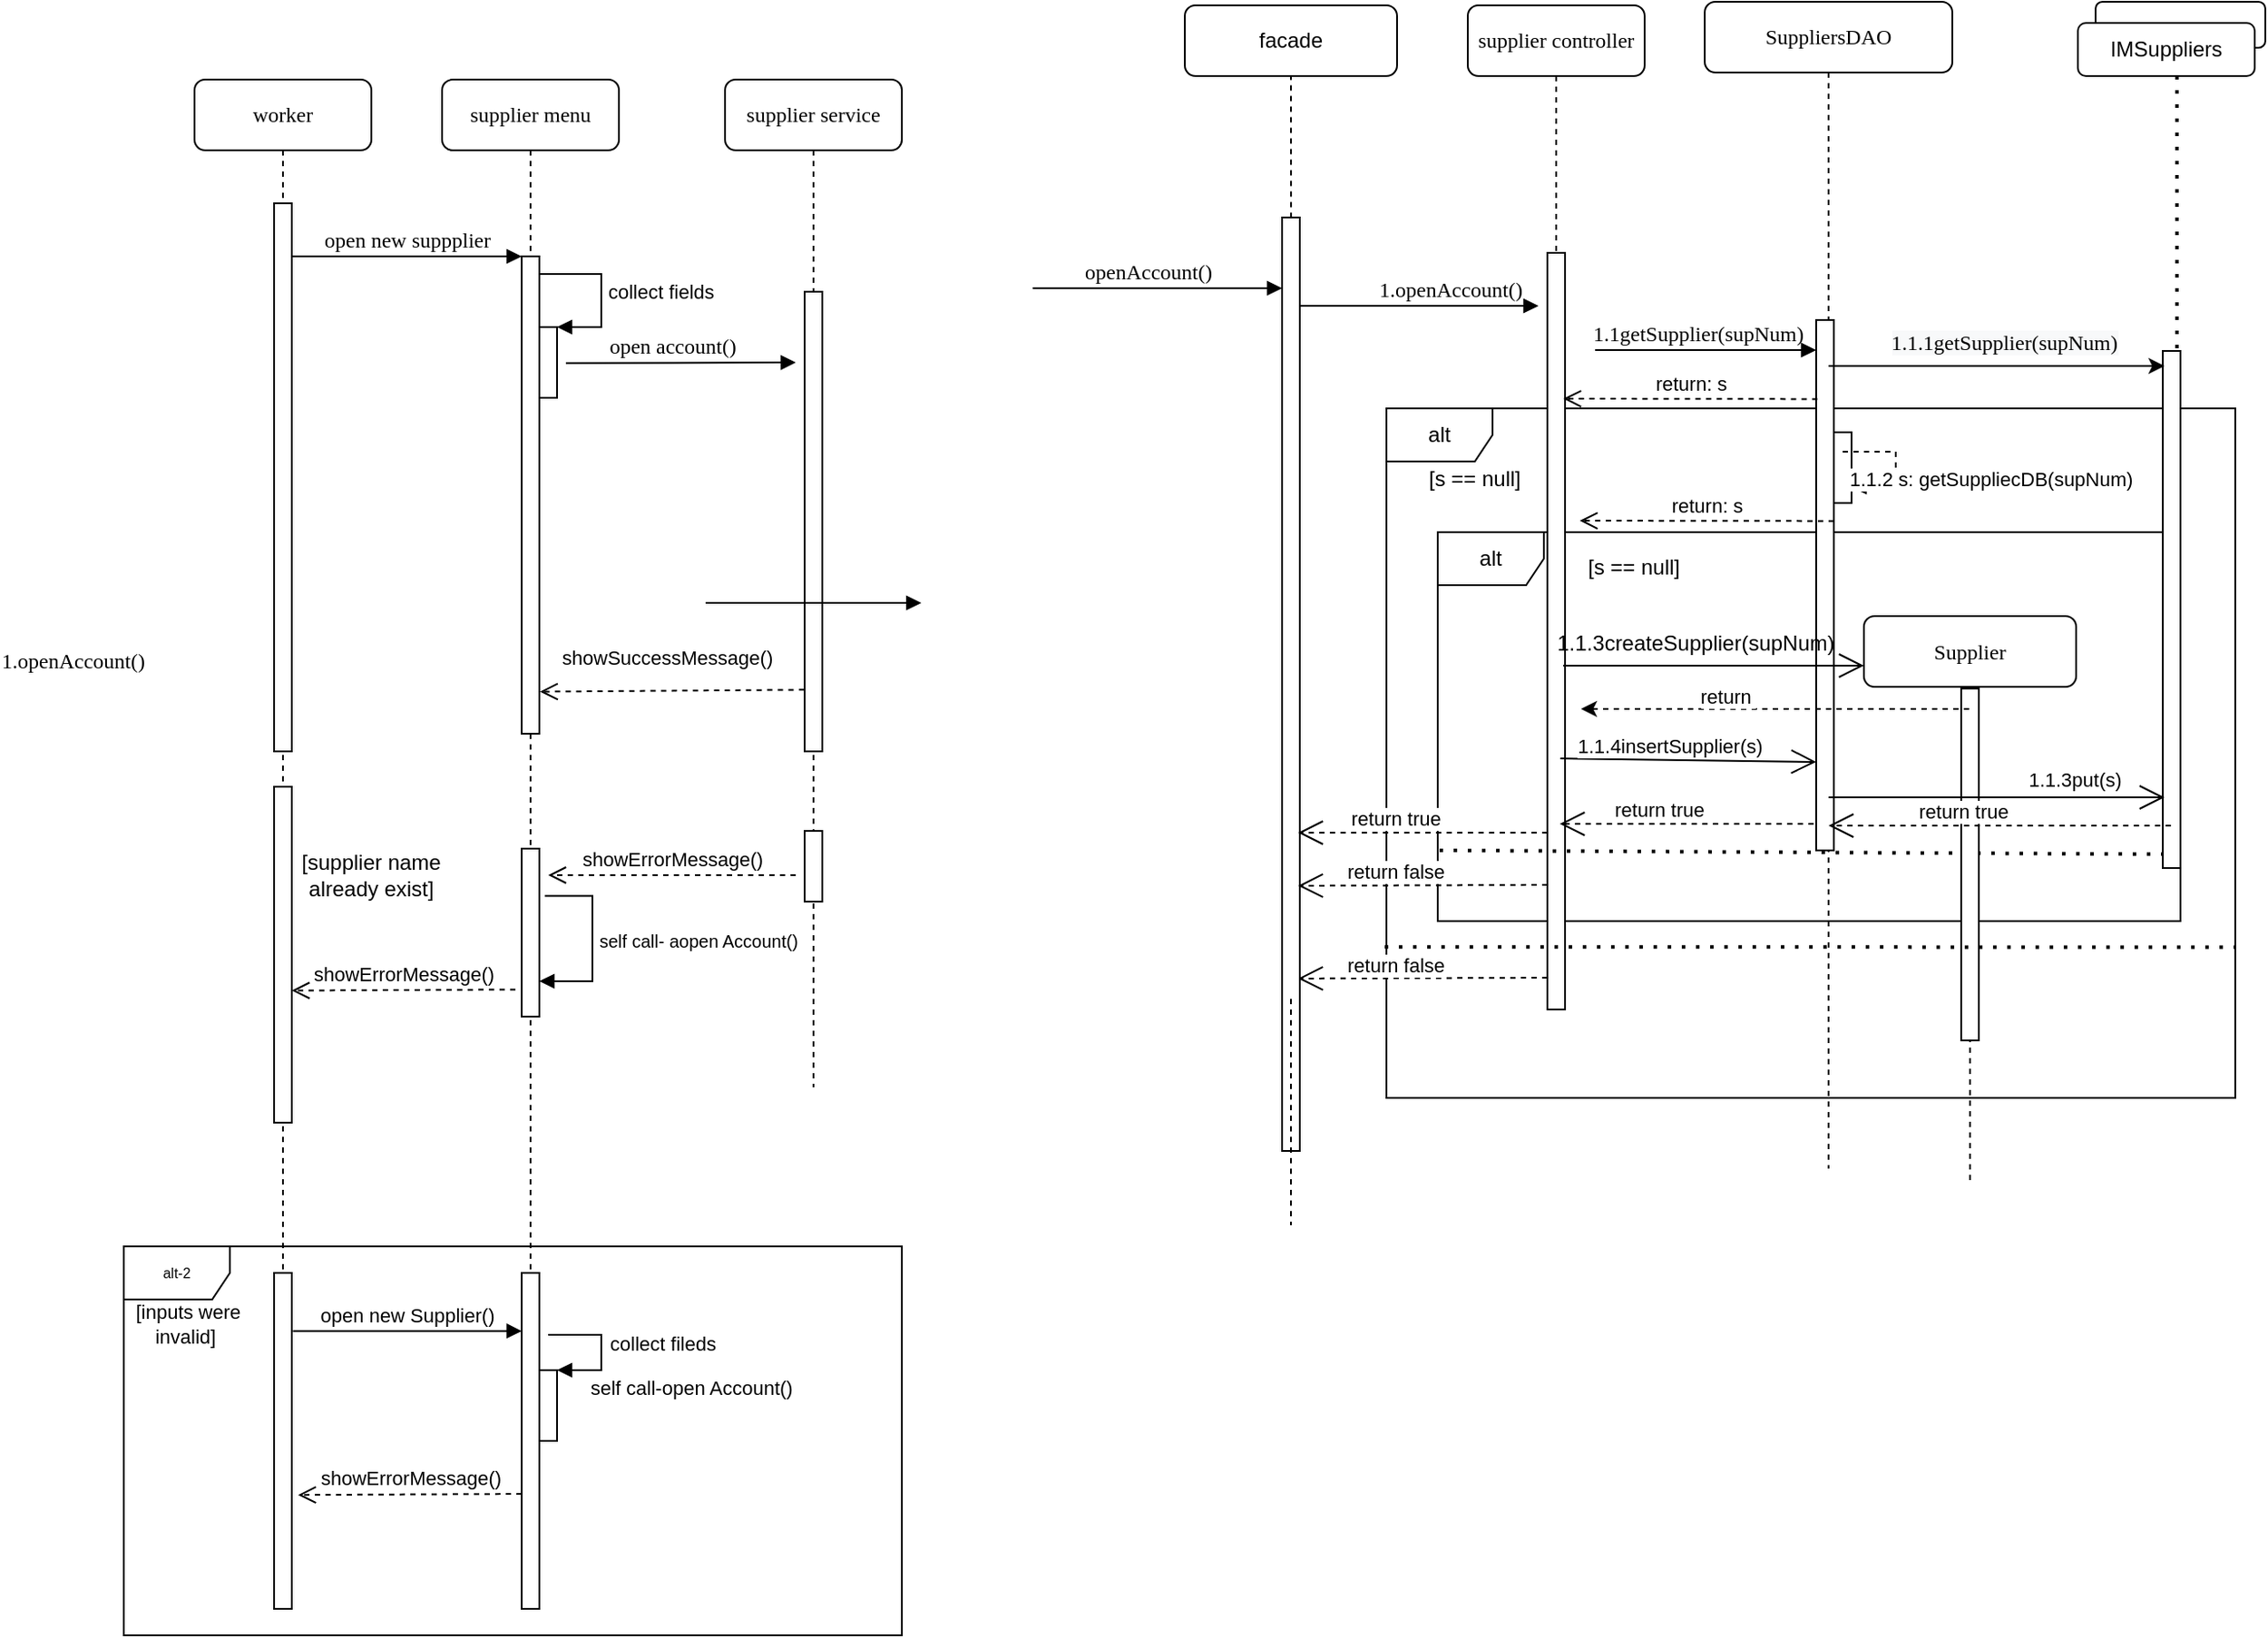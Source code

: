 <mxfile version="18.0.1" type="device" pages="2"><diagram name="Page-1" id="13e1069c-82ec-6db2-03f1-153e76fe0fe0"><mxGraphModel dx="2321" dy="754" grid="1" gridSize="10" guides="1" tooltips="1" connect="1" arrows="1" fold="1" page="1" pageScale="1" pageWidth="1100" pageHeight="850" background="none" math="0" shadow="0"><root><mxCell id="0"/><mxCell id="1" parent="0"/><mxCell id="_qRitkPvZZlxAyNF8IaX-2" value="alt" style="shape=umlFrame;whiteSpace=wrap;html=1;" vertex="1" parent="1"><mxGeometry x="220" y="280" width="480" height="390" as="geometry"/></mxCell><mxCell id="qiJSYdAQmhWg0Jd5__hP-11" value="alt" style="shape=umlFrame;whiteSpace=wrap;html=1;" parent="1" vertex="1"><mxGeometry x="249" y="350" width="420" height="220" as="geometry"/></mxCell><mxCell id="CHIJ8RfYEgS4CpfSAj5r-3" value="" style="rounded=1;whiteSpace=wrap;html=1;" vertex="1" parent="1"><mxGeometry x="621" y="50" width="96" height="26" as="geometry"/></mxCell><mxCell id="qiJSYdAQmhWg0Jd5__hP-17" value="[supplier name already exist]" style="text;html=1;strokeColor=none;fillColor=none;align=center;verticalAlign=middle;whiteSpace=wrap;rounded=0;" parent="1" vertex="1"><mxGeometry x="-414" y="529" width="120" height="30" as="geometry"/></mxCell><mxCell id="qiJSYdAQmhWg0Jd5__hP-26" value="alt-2" style="shape=umlFrame;whiteSpace=wrap;html=1;fontSize=8;" parent="1" vertex="1"><mxGeometry x="-494" y="754" width="440" height="220" as="geometry"/></mxCell><mxCell id="7baba1c4bc27f4b0-4" value="supplier controller" style="shape=umlLifeline;perimeter=lifelinePerimeter;whiteSpace=wrap;html=1;container=1;collapsible=0;recursiveResize=0;outlineConnect=0;rounded=1;shadow=0;comic=0;labelBackgroundColor=none;strokeWidth=1;fontFamily=Verdana;fontSize=12;align=center;" parent="1" vertex="1"><mxGeometry x="266" y="52" width="100" height="550" as="geometry"/></mxCell><mxCell id="_qRitkPvZZlxAyNF8IaX-51" value="" style="endArrow=open;endFill=1;endSize=12;html=1;rounded=0;dashed=1;exitX=0.46;exitY=0.918;exitDx=0;exitDy=0;exitPerimeter=0;" edge="1" parent="7baba1c4bc27f4b0-4"><mxGeometry width="160" relative="1" as="geometry"><mxPoint x="45" y="550.005" as="sourcePoint"/><mxPoint x="-96" y="550.49" as="targetPoint"/></mxGeometry></mxCell><mxCell id="_qRitkPvZZlxAyNF8IaX-52" value="return false" style="edgeLabel;html=1;align=center;verticalAlign=middle;resizable=0;points=[];" vertex="1" connectable="0" parent="_qRitkPvZZlxAyNF8IaX-51"><mxGeometry x="0.217" y="-8" relative="1" as="geometry"><mxPoint as="offset"/></mxGeometry></mxCell><mxCell id="7baba1c4bc27f4b0-16" value="" style="html=1;points=[];perimeter=orthogonalPerimeter;rounded=0;shadow=0;comic=0;labelBackgroundColor=none;strokeWidth=1;fontFamily=Verdana;fontSize=12;align=center;" parent="1" vertex="1"><mxGeometry x="311" y="192" width="10" height="428" as="geometry"/></mxCell><mxCell id="7baba1c4bc27f4b0-2" value="supplier menu" style="shape=umlLifeline;perimeter=lifelinePerimeter;whiteSpace=wrap;html=1;container=1;collapsible=0;recursiveResize=0;outlineConnect=0;rounded=1;shadow=0;comic=0;labelBackgroundColor=none;strokeWidth=1;fontFamily=Verdana;fontSize=12;align=center;" parent="1" vertex="1"><mxGeometry x="-314" y="94" width="100" height="790" as="geometry"/></mxCell><mxCell id="7baba1c4bc27f4b0-10" value="" style="html=1;points=[];perimeter=orthogonalPerimeter;rounded=0;shadow=0;comic=0;labelBackgroundColor=none;strokeWidth=1;fontFamily=Verdana;fontSize=12;align=center;" parent="7baba1c4bc27f4b0-2" vertex="1"><mxGeometry x="45" y="100" width="10" height="270" as="geometry"/></mxCell><mxCell id="qiJSYdAQmhWg0Jd5__hP-2" value="" style="html=1;points=[];perimeter=orthogonalPerimeter;" parent="7baba1c4bc27f4b0-2" vertex="1"><mxGeometry x="55" y="140" width="10" height="40" as="geometry"/></mxCell><mxCell id="qiJSYdAQmhWg0Jd5__hP-3" value="collect fields" style="edgeStyle=orthogonalEdgeStyle;html=1;align=left;spacingLeft=2;endArrow=block;rounded=0;entryX=1;entryY=0;" parent="7baba1c4bc27f4b0-2" source="7baba1c4bc27f4b0-10" target="qiJSYdAQmhWg0Jd5__hP-2" edge="1"><mxGeometry relative="1" as="geometry"><mxPoint x="60" y="120" as="sourcePoint"/><Array as="points"><mxPoint x="90" y="110"/><mxPoint x="90" y="140"/></Array></mxGeometry></mxCell><mxCell id="qiJSYdAQmhWg0Jd5__hP-21" value="" style="html=1;points=[];perimeter=orthogonalPerimeter;rounded=0;shadow=0;comic=0;labelBackgroundColor=none;strokeWidth=1;fontFamily=Verdana;fontSize=12;align=center;" parent="7baba1c4bc27f4b0-2" vertex="1"><mxGeometry x="45" y="435" width="10" height="95" as="geometry"/></mxCell><mxCell id="qiJSYdAQmhWg0Jd5__hP-23" value="&lt;font style=&quot;font-size: 10px;&quot;&gt;self call- aopen Account()&lt;/font&gt;" style="edgeStyle=orthogonalEdgeStyle;html=1;align=left;spacingLeft=2;endArrow=block;rounded=0;exitX=1.311;exitY=0.281;exitDx=0;exitDy=0;exitPerimeter=0;" parent="7baba1c4bc27f4b0-2" source="qiJSYdAQmhWg0Jd5__hP-21" target="qiJSYdAQmhWg0Jd5__hP-21" edge="1"><mxGeometry relative="1" as="geometry"><mxPoint x="55" y="480" as="sourcePoint"/><Array as="points"><mxPoint x="85" y="462"/><mxPoint x="85" y="510"/></Array><mxPoint x="70" y="530" as="targetPoint"/></mxGeometry></mxCell><mxCell id="qiJSYdAQmhWg0Jd5__hP-33" value="" style="html=1;points=[];perimeter=orthogonalPerimeter;fontSize=11;" parent="7baba1c4bc27f4b0-2" vertex="1"><mxGeometry x="55" y="730" width="10" height="40" as="geometry"/></mxCell><mxCell id="qiJSYdAQmhWg0Jd5__hP-34" value="self call-open Account()" style="edgeStyle=orthogonalEdgeStyle;html=1;align=left;spacingLeft=2;endArrow=block;rounded=0;entryX=1;entryY=0;fontSize=11;" parent="7baba1c4bc27f4b0-2" target="qiJSYdAQmhWg0Jd5__hP-33" edge="1"><mxGeometry x="0.601" y="10" relative="1" as="geometry"><mxPoint x="60" y="710" as="sourcePoint"/><Array as="points"><mxPoint x="90" y="710"/></Array><mxPoint as="offset"/></mxGeometry></mxCell><mxCell id="qiJSYdAQmhWg0Jd5__hP-42" value="showErrorMessage()" style="html=1;verticalAlign=bottom;endArrow=open;dashed=1;endSize=8;rounded=0;fontSize=11;entryX=1.356;entryY=0.661;entryDx=0;entryDy=0;entryPerimeter=0;" parent="7baba1c4bc27f4b0-2" target="qiJSYdAQmhWg0Jd5__hP-28" edge="1"><mxGeometry relative="1" as="geometry"><mxPoint x="45" y="800" as="sourcePoint"/><mxPoint x="-35" y="800" as="targetPoint"/></mxGeometry></mxCell><mxCell id="7baba1c4bc27f4b0-3" value="supplier service" style="shape=umlLifeline;perimeter=lifelinePerimeter;whiteSpace=wrap;html=1;container=1;collapsible=0;recursiveResize=0;outlineConnect=0;rounded=1;shadow=0;comic=0;labelBackgroundColor=none;strokeWidth=1;fontFamily=Verdana;fontSize=12;align=center;" parent="1" vertex="1"><mxGeometry x="-154" y="94" width="100" height="570" as="geometry"/></mxCell><mxCell id="7baba1c4bc27f4b0-13" value="" style="html=1;points=[];perimeter=orthogonalPerimeter;rounded=0;shadow=0;comic=0;labelBackgroundColor=none;strokeWidth=1;fontFamily=Verdana;fontSize=12;align=center;" parent="7baba1c4bc27f4b0-3" vertex="1"><mxGeometry x="45" y="120" width="10" height="260" as="geometry"/></mxCell><mxCell id="qiJSYdAQmhWg0Jd5__hP-14" value="" style="html=1;points=[];perimeter=orthogonalPerimeter;rounded=0;shadow=0;comic=0;labelBackgroundColor=none;strokeWidth=1;fontFamily=Verdana;fontSize=12;align=center;" parent="7baba1c4bc27f4b0-3" vertex="1"><mxGeometry x="45" y="425" width="10" height="40" as="geometry"/></mxCell><mxCell id="qiJSYdAQmhWg0Jd5__hP-20" value="showErrorMessage()" style="html=1;verticalAlign=bottom;endArrow=open;dashed=1;endSize=8;rounded=0;" parent="7baba1c4bc27f4b0-3" edge="1"><mxGeometry relative="1" as="geometry"><mxPoint x="40" y="450" as="sourcePoint"/><mxPoint x="-100" y="450" as="targetPoint"/></mxGeometry></mxCell><mxCell id="_qRitkPvZZlxAyNF8IaX-13" value="1.openAccount()" style="html=1;verticalAlign=bottom;endArrow=block;labelBackgroundColor=none;fontFamily=Verdana;fontSize=12;edgeStyle=elbowEdgeStyle;elbow=vertical;" edge="1" parent="7baba1c4bc27f4b0-3"><mxGeometry x="-1" y="-360" relative="1" as="geometry"><mxPoint x="-11" y="296" as="sourcePoint"/><mxPoint x="111" y="296" as="targetPoint"/><mxPoint x="-358" y="-318" as="offset"/><Array as="points"><mxPoint x="-11" y="296"/></Array></mxGeometry></mxCell><mxCell id="7baba1c4bc27f4b0-5" value="SuppliersDAO" style="shape=umlLifeline;perimeter=lifelinePerimeter;whiteSpace=wrap;html=1;container=1;collapsible=0;recursiveResize=0;outlineConnect=0;rounded=1;shadow=0;comic=0;labelBackgroundColor=none;strokeWidth=1;fontFamily=Verdana;fontSize=12;align=center;" parent="1" vertex="1"><mxGeometry x="400" y="50" width="140" height="660" as="geometry"/></mxCell><mxCell id="7baba1c4bc27f4b0-19" value="" style="html=1;points=[];perimeter=orthogonalPerimeter;rounded=0;shadow=0;comic=0;labelBackgroundColor=none;strokeWidth=1;fontFamily=Verdana;fontSize=12;align=center;" parent="7baba1c4bc27f4b0-5" vertex="1"><mxGeometry x="63" y="180" width="10" height="300" as="geometry"/></mxCell><mxCell id="_qRitkPvZZlxAyNF8IaX-4" value="return: s" style="html=1;verticalAlign=bottom;endArrow=open;dashed=1;endSize=8;rounded=0;exitX=0.071;exitY=0.174;exitDx=0;exitDy=0;exitPerimeter=0;" edge="1" parent="7baba1c4bc27f4b0-5"><mxGeometry relative="1" as="geometry"><mxPoint x="63.71" y="224.715" as="sourcePoint"/><mxPoint x="-80" y="224.5" as="targetPoint"/></mxGeometry></mxCell><mxCell id="qiJSYdAQmhWg0Jd5__hP-10" value="1.1getSupplier(supNum)" style="html=1;verticalAlign=bottom;endArrow=block;labelBackgroundColor=none;fontFamily=Verdana;fontSize=12;edgeStyle=elbowEdgeStyle;elbow=vertical;" parent="7baba1c4bc27f4b0-5" edge="1"><mxGeometry x="-0.079" relative="1" as="geometry"><mxPoint x="-62" y="197" as="sourcePoint"/><mxPoint x="63" y="196.63" as="targetPoint"/><mxPoint as="offset"/></mxGeometry></mxCell><mxCell id="_qRitkPvZZlxAyNF8IaX-7" value="[s == null]" style="text;html=1;strokeColor=none;fillColor=none;align=center;verticalAlign=middle;whiteSpace=wrap;rounded=0;" vertex="1" parent="7baba1c4bc27f4b0-5"><mxGeometry x="-160" y="254.5" width="60" height="30" as="geometry"/></mxCell><mxCell id="_qRitkPvZZlxAyNF8IaX-32" value="" style="html=1;points=[];perimeter=orthogonalPerimeter;" vertex="1" parent="7baba1c4bc27f4b0-5"><mxGeometry x="73" y="243.5" width="10" height="40" as="geometry"/></mxCell><mxCell id="_qRitkPvZZlxAyNF8IaX-33" value="1.1.2 s: getSuppliecDB(supNum)" style="edgeStyle=orthogonalEdgeStyle;html=1;align=left;spacingLeft=2;endArrow=block;rounded=0;entryX=1;entryY=0;dashed=1;" edge="1" parent="7baba1c4bc27f4b0-5"><mxGeometry x="1" y="-7" relative="1" as="geometry"><mxPoint x="78" y="254.5" as="sourcePoint"/><Array as="points"><mxPoint x="108" y="254.5"/></Array><mxPoint x="83" y="274.5" as="targetPoint"/><mxPoint x="-5" y="2" as="offset"/></mxGeometry></mxCell><mxCell id="_qRitkPvZZlxAyNF8IaX-36" value="return: s" style="html=1;verticalAlign=bottom;endArrow=open;dashed=1;endSize=8;rounded=0;exitX=0.071;exitY=0.174;exitDx=0;exitDy=0;exitPerimeter=0;" edge="1" parent="7baba1c4bc27f4b0-5"><mxGeometry relative="1" as="geometry"><mxPoint x="73.0" y="293.715" as="sourcePoint"/><mxPoint x="-70.71" y="293.5" as="targetPoint"/></mxGeometry></mxCell><mxCell id="7baba1c4bc27f4b0-8" value="worker" style="shape=umlLifeline;perimeter=lifelinePerimeter;whiteSpace=wrap;html=1;container=1;collapsible=0;recursiveResize=0;outlineConnect=0;rounded=1;shadow=0;comic=0;labelBackgroundColor=none;strokeWidth=1;fontFamily=Verdana;fontSize=12;align=center;" parent="1" vertex="1"><mxGeometry x="-454" y="94" width="100" height="790" as="geometry"/></mxCell><mxCell id="7baba1c4bc27f4b0-9" value="" style="html=1;points=[];perimeter=orthogonalPerimeter;rounded=0;shadow=0;comic=0;labelBackgroundColor=none;strokeWidth=1;fontFamily=Verdana;fontSize=12;align=center;" parent="7baba1c4bc27f4b0-8" vertex="1"><mxGeometry x="45" y="70" width="10" height="310" as="geometry"/></mxCell><mxCell id="qiJSYdAQmhWg0Jd5__hP-27" value="" style="html=1;points=[];perimeter=orthogonalPerimeter;rounded=0;shadow=0;comic=0;labelBackgroundColor=none;strokeWidth=1;fontFamily=Verdana;fontSize=12;align=center;" parent="7baba1c4bc27f4b0-8" vertex="1"><mxGeometry x="45" y="400" width="10" height="190" as="geometry"/></mxCell><mxCell id="qiJSYdAQmhWg0Jd5__hP-45" value="showErrorMessage()" style="html=1;verticalAlign=bottom;endArrow=open;dashed=1;endSize=8;rounded=0;fontSize=11;entryX=1.356;entryY=0.661;entryDx=0;entryDy=0;entryPerimeter=0;" parent="7baba1c4bc27f4b0-8" edge="1"><mxGeometry relative="1" as="geometry"><mxPoint x="181.44" y="514.71" as="sourcePoint"/><mxPoint x="55.0" y="515.3" as="targetPoint"/><Array as="points"/></mxGeometry></mxCell><mxCell id="qiJSYdAQmhWg0Jd5__hP-44" value="[inputs were invalid]&amp;nbsp;" style="text;html=1;strokeColor=none;fillColor=none;align=center;verticalAlign=middle;whiteSpace=wrap;rounded=0;fontSize=11;" parent="7baba1c4bc27f4b0-8" vertex="1"><mxGeometry x="-46" y="694" width="85" height="20" as="geometry"/></mxCell><mxCell id="7baba1c4bc27f4b0-11" value="open new suppplier" style="html=1;verticalAlign=bottom;endArrow=block;entryX=0;entryY=0;labelBackgroundColor=none;fontFamily=Verdana;fontSize=12;edgeStyle=elbowEdgeStyle;elbow=vertical;" parent="1" source="7baba1c4bc27f4b0-9" target="7baba1c4bc27f4b0-10" edge="1"><mxGeometry relative="1" as="geometry"><mxPoint x="-334" y="204" as="sourcePoint"/></mxGeometry></mxCell><mxCell id="qiJSYdAQmhWg0Jd5__hP-5" value="open account()" style="html=1;verticalAlign=bottom;endArrow=block;entryX=0;entryY=0;labelBackgroundColor=none;fontFamily=Verdana;fontSize=12;edgeStyle=elbowEdgeStyle;elbow=vertical;" parent="1" edge="1"><mxGeometry x="-0.079" relative="1" as="geometry"><mxPoint x="-244" y="254.42" as="sourcePoint"/><mxPoint x="-114" y="254.0" as="targetPoint"/><mxPoint as="offset"/></mxGeometry></mxCell><mxCell id="qiJSYdAQmhWg0Jd5__hP-7" value="openAccount()" style="html=1;verticalAlign=bottom;endArrow=block;labelBackgroundColor=none;fontFamily=Verdana;fontSize=12;edgeStyle=elbowEdgeStyle;elbow=vertical;" parent="1" target="3am9RPE8IOmOBwY_hUqz-5" edge="1"><mxGeometry x="-0.079" relative="1" as="geometry"><mxPoint x="20" y="212" as="sourcePoint"/><mxPoint x="151" y="242.08" as="targetPoint"/><mxPoint as="offset"/><Array as="points"><mxPoint x="66" y="212"/><mxPoint x="96" y="228"/></Array></mxGeometry></mxCell><mxCell id="qiJSYdAQmhWg0Jd5__hP-25" value="showSuccessMessage()" style="html=1;verticalAlign=bottom;endArrow=open;dashed=1;endSize=8;rounded=0;entryX=1.033;entryY=0.912;entryDx=0;entryDy=0;entryPerimeter=0;exitX=-0.022;exitY=0.866;exitDx=0;exitDy=0;exitPerimeter=0;" parent="1" source="7baba1c4bc27f4b0-13" target="7baba1c4bc27f4b0-10" edge="1"><mxGeometry x="0.046" y="-10" relative="1" as="geometry"><mxPoint x="-118.11" y="438" as="sourcePoint"/><mxPoint x="-244" y="438.2" as="targetPoint"/><Array as="points"/><mxPoint as="offset"/></mxGeometry></mxCell><mxCell id="qiJSYdAQmhWg0Jd5__hP-28" value="" style="html=1;points=[];perimeter=orthogonalPerimeter;rounded=0;shadow=0;comic=0;labelBackgroundColor=none;strokeWidth=1;fontFamily=Verdana;fontSize=12;align=center;" parent="1" vertex="1"><mxGeometry x="-409" y="769" width="10" height="190" as="geometry"/></mxCell><mxCell id="qiJSYdAQmhWg0Jd5__hP-29" value="" style="html=1;points=[];perimeter=orthogonalPerimeter;rounded=0;shadow=0;comic=0;labelBackgroundColor=none;strokeWidth=1;fontFamily=Verdana;fontSize=12;align=center;" parent="1" vertex="1"><mxGeometry x="-269" y="769" width="10" height="190" as="geometry"/></mxCell><mxCell id="qiJSYdAQmhWg0Jd5__hP-31" value="&lt;font style=&quot;font-size: 11px&quot;&gt;open new Supplier()&lt;/font&gt;" style="html=1;verticalAlign=bottom;endArrow=block;rounded=0;fontSize=8;exitX=1.065;exitY=0.173;exitDx=0;exitDy=0;exitPerimeter=0;" parent="1" source="qiJSYdAQmhWg0Jd5__hP-28" target="qiJSYdAQmhWg0Jd5__hP-29" edge="1"><mxGeometry x="-0.005" width="80" relative="1" as="geometry"><mxPoint x="-384" y="804" as="sourcePoint"/><mxPoint x="-304" y="804" as="targetPoint"/><mxPoint as="offset"/></mxGeometry></mxCell><mxCell id="qiJSYdAQmhWg0Jd5__hP-46" value="collect fileds" style="text;html=1;strokeColor=none;fillColor=none;align=center;verticalAlign=middle;whiteSpace=wrap;rounded=0;fontSize=11;" parent="1" vertex="1"><mxGeometry x="-234" y="794" width="90" height="30" as="geometry"/></mxCell><mxCell id="3am9RPE8IOmOBwY_hUqz-2" value="facade" style="rounded=1;whiteSpace=wrap;html=1;" parent="1" vertex="1"><mxGeometry x="106" y="52" width="120" height="40" as="geometry"/></mxCell><mxCell id="3am9RPE8IOmOBwY_hUqz-4" value="" style="endArrow=none;dashed=1;html=1;rounded=0;entryX=0.5;entryY=1;entryDx=0;entryDy=0;exitX=0.546;exitY=0.989;exitDx=0;exitDy=0;exitPerimeter=0;startArrow=none;" parent="1" source="3am9RPE8IOmOBwY_hUqz-5" target="3am9RPE8IOmOBwY_hUqz-2" edge="1"><mxGeometry width="50" height="50" relative="1" as="geometry"><mxPoint x="36" y="282" as="sourcePoint"/><mxPoint x="86" y="232" as="targetPoint"/></mxGeometry></mxCell><mxCell id="3am9RPE8IOmOBwY_hUqz-5" value="" style="html=1;points=[];perimeter=orthogonalPerimeter;rounded=0;shadow=0;comic=0;labelBackgroundColor=none;strokeWidth=1;fontFamily=Verdana;fontSize=12;align=center;" parent="1" vertex="1"><mxGeometry x="161" y="172" width="10" height="528" as="geometry"/></mxCell><mxCell id="3am9RPE8IOmOBwY_hUqz-6" value="" style="endArrow=none;dashed=1;html=1;rounded=0;entryX=0.5;entryY=1;entryDx=0;entryDy=0;" parent="1" edge="1"><mxGeometry width="50" height="50" relative="1" as="geometry"><mxPoint x="166" y="614" as="sourcePoint"/><mxPoint x="166" y="742" as="targetPoint"/></mxGeometry></mxCell><mxCell id="3am9RPE8IOmOBwY_hUqz-7" value="1.openAccount()" style="html=1;verticalAlign=bottom;endArrow=block;labelBackgroundColor=none;fontFamily=Verdana;fontSize=12;edgeStyle=elbowEdgeStyle;elbow=vertical;" parent="1" source="3am9RPE8IOmOBwY_hUqz-5" edge="1"><mxGeometry x="0.259" relative="1" as="geometry"><mxPoint x="171" y="232" as="sourcePoint"/><mxPoint x="306" y="222" as="targetPoint"/><mxPoint as="offset"/><Array as="points"><mxPoint x="171" y="222"/></Array></mxGeometry></mxCell><mxCell id="CHIJ8RfYEgS4CpfSAj5r-2" value="IMSuppliers" style="rounded=1;whiteSpace=wrap;html=1;" vertex="1" parent="1"><mxGeometry x="611" y="62" width="100" height="30" as="geometry"/></mxCell><mxCell id="CHIJ8RfYEgS4CpfSAj5r-4" value="" style="endArrow=none;dashed=1;html=1;dashPattern=1 3;strokeWidth=2;rounded=0;entryX=1;entryY=0.435;entryDx=0;entryDy=0;entryPerimeter=0;" edge="1" parent="1"><mxGeometry width="50" height="50" relative="1" as="geometry"><mxPoint x="250" y="530" as="sourcePoint"/><mxPoint x="669" y="532.23" as="targetPoint"/></mxGeometry></mxCell><mxCell id="_qRitkPvZZlxAyNF8IaX-8" value="Supplier" style="shape=umlLifeline;perimeter=lifelinePerimeter;whiteSpace=wrap;html=1;container=1;collapsible=0;recursiveResize=0;outlineConnect=0;rounded=1;shadow=0;comic=0;labelBackgroundColor=none;strokeWidth=1;fontFamily=Verdana;fontSize=12;align=center;" vertex="1" parent="1"><mxGeometry x="490" y="397.5" width="120" height="319" as="geometry"/></mxCell><mxCell id="_qRitkPvZZlxAyNF8IaX-9" value="" style="html=1;points=[];perimeter=orthogonalPerimeter;rounded=0;shadow=0;comic=0;labelBackgroundColor=none;strokeWidth=1;fontFamily=Verdana;fontSize=12;align=center;" vertex="1" parent="_qRitkPvZZlxAyNF8IaX-8"><mxGeometry x="55" y="41" width="10" height="199" as="geometry"/></mxCell><mxCell id="_qRitkPvZZlxAyNF8IaX-15" value="" style="rounded=0;whiteSpace=wrap;html=1;" vertex="1" parent="1"><mxGeometry x="659" y="247.5" width="10" height="292.5" as="geometry"/></mxCell><mxCell id="_qRitkPvZZlxAyNF8IaX-16" value="" style="endArrow=none;dashed=1;html=1;dashPattern=1 3;strokeWidth=2;rounded=0;exitX=0.5;exitY=1;exitDx=0;exitDy=0;" edge="1" parent="1"><mxGeometry width="50" height="50" relative="1" as="geometry"><mxPoint x="667" y="92" as="sourcePoint"/><mxPoint x="667" y="247.5" as="targetPoint"/></mxGeometry></mxCell><mxCell id="_qRitkPvZZlxAyNF8IaX-17" value="" style="endArrow=classic;html=1;rounded=0;" edge="1" parent="1" source="7baba1c4bc27f4b0-5"><mxGeometry width="50" height="50" relative="1" as="geometry"><mxPoint x="475.47" y="284.3" as="sourcePoint"/><mxPoint x="660" y="256" as="targetPoint"/></mxGeometry></mxCell><mxCell id="_qRitkPvZZlxAyNF8IaX-18" value="&lt;span style=&quot;font-family: Verdana; font-size: 12px; background-color: rgb(248, 249, 250);&quot;&gt;1.1.1getSupplier(supNum)&lt;/span&gt;" style="edgeLabel;html=1;align=center;verticalAlign=middle;resizable=0;points=[];" vertex="1" connectable="0" parent="_qRitkPvZZlxAyNF8IaX-17"><mxGeometry x="0.14" y="6" relative="1" as="geometry"><mxPoint x="-10" y="-7" as="offset"/></mxGeometry></mxCell><mxCell id="_qRitkPvZZlxAyNF8IaX-12" value="" style="endArrow=none;dashed=1;html=1;dashPattern=1 3;strokeWidth=2;rounded=0;exitX=-0.002;exitY=0.711;exitDx=0;exitDy=0;exitPerimeter=0;" edge="1" parent="1"><mxGeometry width="50" height="50" relative="1" as="geometry"><mxPoint x="219.04" y="584.635" as="sourcePoint"/><mxPoint x="700" y="584.72" as="targetPoint"/></mxGeometry></mxCell><mxCell id="_qRitkPvZZlxAyNF8IaX-24" value="[s == null]" style="text;html=1;strokeColor=none;fillColor=none;align=center;verticalAlign=middle;whiteSpace=wrap;rounded=0;" vertex="1" parent="1"><mxGeometry x="330" y="355" width="60" height="30" as="geometry"/></mxCell><mxCell id="_qRitkPvZZlxAyNF8IaX-25" value="" style="endArrow=open;endFill=1;endSize=12;html=1;rounded=0;" edge="1" parent="1"><mxGeometry width="160" relative="1" as="geometry"><mxPoint x="320" y="425.5" as="sourcePoint"/><mxPoint x="490" y="425.5" as="targetPoint"/></mxGeometry></mxCell><mxCell id="_qRitkPvZZlxAyNF8IaX-26" value="1.1.3createSupplier(supNum)" style="text;html=1;strokeColor=none;fillColor=none;align=center;verticalAlign=middle;whiteSpace=wrap;rounded=0;" vertex="1" parent="1"><mxGeometry x="330" y="397.5" width="130" height="30" as="geometry"/></mxCell><mxCell id="_qRitkPvZZlxAyNF8IaX-28" value="" style="endArrow=classic;html=1;rounded=0;dashed=1;" edge="1" parent="1" source="_qRitkPvZZlxAyNF8IaX-8"><mxGeometry width="50" height="50" relative="1" as="geometry"><mxPoint x="340" y="415.5" as="sourcePoint"/><mxPoint x="330" y="450" as="targetPoint"/></mxGeometry></mxCell><mxCell id="_qRitkPvZZlxAyNF8IaX-30" value="return&amp;nbsp;" style="edgeLabel;html=1;align=center;verticalAlign=middle;resizable=0;points=[];" vertex="1" connectable="0" parent="_qRitkPvZZlxAyNF8IaX-28"><mxGeometry x="0.249" y="-7" relative="1" as="geometry"><mxPoint as="offset"/></mxGeometry></mxCell><mxCell id="_qRitkPvZZlxAyNF8IaX-37" value="" style="endArrow=open;endFill=1;endSize=12;html=1;rounded=0;" edge="1" parent="1"><mxGeometry width="160" relative="1" as="geometry"><mxPoint x="318.324" y="478" as="sourcePoint"/><mxPoint x="463" y="480" as="targetPoint"/></mxGeometry></mxCell><mxCell id="_qRitkPvZZlxAyNF8IaX-38" value="1.1.4insertSupplier(s)" style="edgeLabel;html=1;align=center;verticalAlign=middle;resizable=0;points=[];" vertex="1" connectable="0" parent="_qRitkPvZZlxAyNF8IaX-37"><mxGeometry x="-0.264" y="9" relative="1" as="geometry"><mxPoint x="8" y="1" as="offset"/></mxGeometry></mxCell><mxCell id="_qRitkPvZZlxAyNF8IaX-39" value="" style="endArrow=open;endFill=1;endSize=12;html=1;rounded=0;" edge="1" parent="1" source="7baba1c4bc27f4b0-5"><mxGeometry width="160" relative="1" as="geometry"><mxPoint x="450" y="380" as="sourcePoint"/><mxPoint x="660" y="500" as="targetPoint"/></mxGeometry></mxCell><mxCell id="_qRitkPvZZlxAyNF8IaX-40" value="1.1.3put(s)" style="edgeLabel;html=1;align=center;verticalAlign=middle;resizable=0;points=[];" vertex="1" connectable="0" parent="_qRitkPvZZlxAyNF8IaX-39"><mxGeometry x="0.462" y="10" relative="1" as="geometry"><mxPoint as="offset"/></mxGeometry></mxCell><mxCell id="_qRitkPvZZlxAyNF8IaX-43" value="" style="endArrow=open;endFill=1;endSize=12;html=1;rounded=0;dashed=1;exitX=0.46;exitY=0.918;exitDx=0;exitDy=0;exitPerimeter=0;" edge="1" parent="1" source="_qRitkPvZZlxAyNF8IaX-15"><mxGeometry width="160" relative="1" as="geometry"><mxPoint x="420" y="500" as="sourcePoint"/><mxPoint x="470" y="516" as="targetPoint"/></mxGeometry></mxCell><mxCell id="_qRitkPvZZlxAyNF8IaX-44" value="return true" style="edgeLabel;html=1;align=center;verticalAlign=middle;resizable=0;points=[];" vertex="1" connectable="0" parent="_qRitkPvZZlxAyNF8IaX-43"><mxGeometry x="0.217" y="-8" relative="1" as="geometry"><mxPoint as="offset"/></mxGeometry></mxCell><mxCell id="_qRitkPvZZlxAyNF8IaX-45" value="" style="endArrow=open;endFill=1;endSize=12;html=1;rounded=0;dashed=1;exitX=0.46;exitY=0.918;exitDx=0;exitDy=0;exitPerimeter=0;" edge="1" parent="1"><mxGeometry width="160" relative="1" as="geometry"><mxPoint x="461.6" y="515.015" as="sourcePoint"/><mxPoint x="318" y="515" as="targetPoint"/></mxGeometry></mxCell><mxCell id="_qRitkPvZZlxAyNF8IaX-46" value="return true" style="edgeLabel;html=1;align=center;verticalAlign=middle;resizable=0;points=[];" vertex="1" connectable="0" parent="_qRitkPvZZlxAyNF8IaX-45"><mxGeometry x="0.217" y="-8" relative="1" as="geometry"><mxPoint as="offset"/></mxGeometry></mxCell><mxCell id="_qRitkPvZZlxAyNF8IaX-47" value="" style="endArrow=open;endFill=1;endSize=12;html=1;rounded=0;dashed=1;exitX=0.46;exitY=0.918;exitDx=0;exitDy=0;exitPerimeter=0;" edge="1" parent="1"><mxGeometry width="160" relative="1" as="geometry"><mxPoint x="311.0" y="520.015" as="sourcePoint"/><mxPoint x="170" y="520" as="targetPoint"/></mxGeometry></mxCell><mxCell id="_qRitkPvZZlxAyNF8IaX-48" value="return true" style="edgeLabel;html=1;align=center;verticalAlign=middle;resizable=0;points=[];" vertex="1" connectable="0" parent="_qRitkPvZZlxAyNF8IaX-47"><mxGeometry x="0.217" y="-8" relative="1" as="geometry"><mxPoint as="offset"/></mxGeometry></mxCell><mxCell id="_qRitkPvZZlxAyNF8IaX-49" value="" style="endArrow=open;endFill=1;endSize=12;html=1;rounded=0;dashed=1;exitX=0.46;exitY=0.918;exitDx=0;exitDy=0;exitPerimeter=0;" edge="1" parent="1"><mxGeometry width="160" relative="1" as="geometry"><mxPoint x="311.0" y="549.515" as="sourcePoint"/><mxPoint x="170" y="550" as="targetPoint"/></mxGeometry></mxCell><mxCell id="_qRitkPvZZlxAyNF8IaX-50" value="return false" style="edgeLabel;html=1;align=center;verticalAlign=middle;resizable=0;points=[];" vertex="1" connectable="0" parent="_qRitkPvZZlxAyNF8IaX-49"><mxGeometry x="0.217" y="-8" relative="1" as="geometry"><mxPoint as="offset"/></mxGeometry></mxCell></root></mxGraphModel></diagram><diagram id="H80I5GDH5ZVXkN1t1D8y" name="‫עמוד-2‬"><mxGraphModel dx="1038" dy="641" grid="1" gridSize="10" guides="1" tooltips="1" connect="1" arrows="1" fold="1" page="1" pageScale="1" pageWidth="827" pageHeight="1169" math="0" shadow="0"><root><mxCell id="0"/><mxCell id="1" parent="0"/><mxCell id="sq8aVNkXBORxOVZNvRjL-3" value="" style="edgeStyle=orthogonalEdgeStyle;rounded=0;orthogonalLoop=1;jettySize=auto;html=1;entryX=0;entryY=0.5;entryDx=0;entryDy=0;" edge="1" parent="1" source="VkVf8ZB-zCaxoSJQx4sO-1" target="Lv47tR8gfTzNIEC47p7l-1"><mxGeometry relative="1" as="geometry"><mxPoint x="400" y="120" as="targetPoint"/></mxGeometry></mxCell><mxCell id="VkVf8ZB-zCaxoSJQx4sO-1" value="Facade" style="rounded=0;whiteSpace=wrap;html=1;" vertex="1" parent="1"><mxGeometry x="180" y="90" width="120" height="60" as="geometry"/></mxCell><mxCell id="VkVf8ZB-zCaxoSJQx4sO-2" value="" style="endArrow=classic;html=1;rounded=0;entryX=0;entryY=0.25;entryDx=0;entryDy=0;" edge="1" parent="1" target="VkVf8ZB-zCaxoSJQx4sO-1"><mxGeometry width="50" height="50" relative="1" as="geometry"><mxPoint x="60" y="105" as="sourcePoint"/><mxPoint x="140" y="100" as="targetPoint"/></mxGeometry></mxCell><mxCell id="Lv47tR8gfTzNIEC47p7l-1" value="SupplierController" style="rounded=0;whiteSpace=wrap;html=1;" vertex="1" parent="1"><mxGeometry x="480" y="90" width="120" height="60" as="geometry"/></mxCell><mxCell id="9s9gdi3t-0hz37na73MD-1" value="SuppliersDAO" style="rounded=0;whiteSpace=wrap;html=1;" vertex="1" parent="1"><mxGeometry x="480" y="290" width="120" height="60" as="geometry"/></mxCell><mxCell id="sq8aVNkXBORxOVZNvRjL-1" value="Supplier" style="rounded=0;whiteSpace=wrap;html=1;" vertex="1" parent="1"><mxGeometry x="180" y="290" width="120" height="60" as="geometry"/></mxCell><mxCell id="sq8aVNkXBORxOVZNvRjL-4" value="" style="endArrow=classic;html=1;rounded=0;exitX=0.5;exitY=1;exitDx=0;exitDy=0;entryX=0.5;entryY=0;entryDx=0;entryDy=0;" edge="1" parent="1" source="Lv47tR8gfTzNIEC47p7l-1" target="9s9gdi3t-0hz37na73MD-1"><mxGeometry width="50" height="50" relative="1" as="geometry"><mxPoint x="390" y="360" as="sourcePoint"/><mxPoint x="440" y="310" as="targetPoint"/></mxGeometry></mxCell><mxCell id="sq8aVNkXBORxOVZNvRjL-5" value="" style="endArrow=classic;html=1;rounded=0;exitX=0;exitY=0.5;exitDx=0;exitDy=0;entryX=1;entryY=0.5;entryDx=0;entryDy=0;" edge="1" parent="1" source="9s9gdi3t-0hz37na73MD-1" target="sq8aVNkXBORxOVZNvRjL-1"><mxGeometry width="50" height="50" relative="1" as="geometry"><mxPoint x="390" y="360" as="sourcePoint"/><mxPoint x="440" y="310" as="targetPoint"/></mxGeometry></mxCell></root></mxGraphModel></diagram></mxfile>